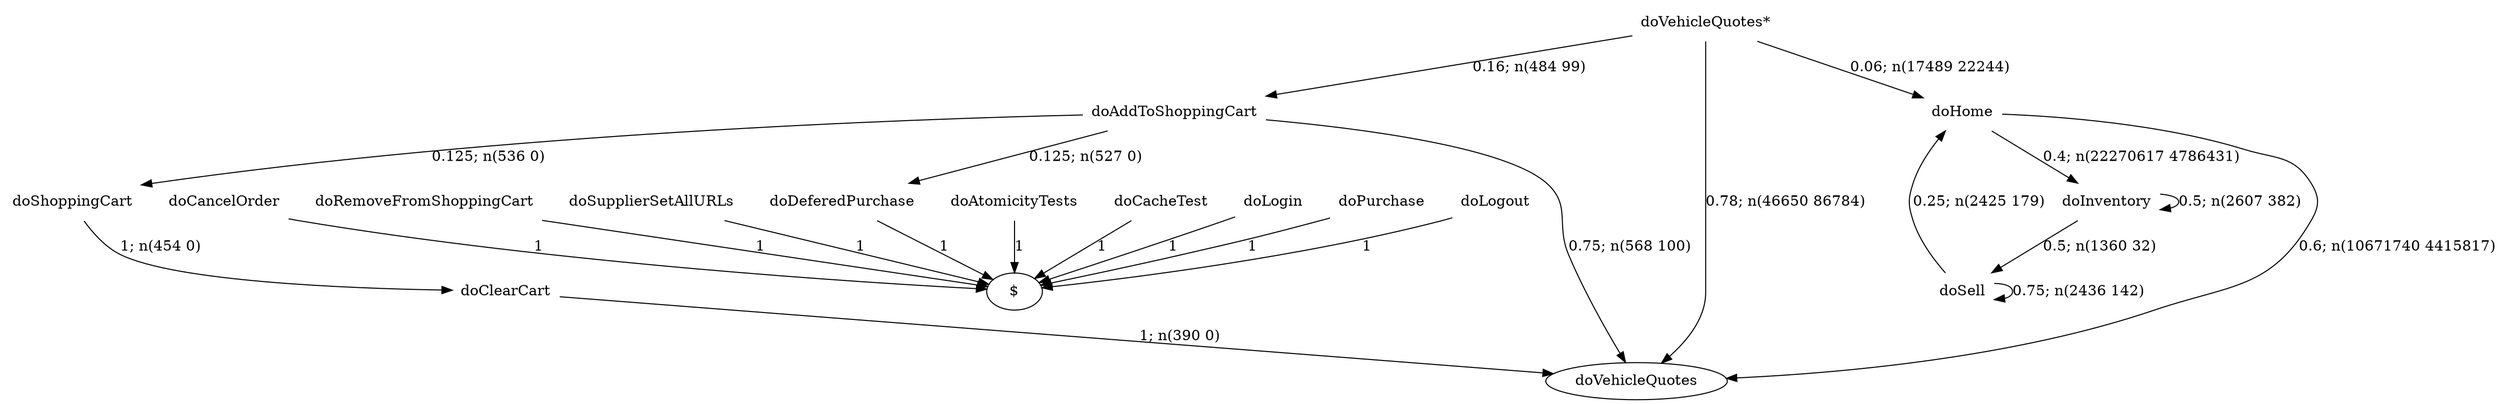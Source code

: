 digraph G {"doVehicleQuotes*" [label="doVehicleQuotes*",shape=none];"doSupplierSetAllURLs" [label="doSupplierSetAllURLs",shape=none];"doAtomicityTests" [label="doAtomicityTests",shape=none];"doCacheTest" [label="doCacheTest",shape=none];"doLogin" [label="doLogin",shape=none];"doAddToShoppingCart" [label="doAddToShoppingCart",shape=none];"doDeferedPurchase" [label="doDeferedPurchase",shape=none];"doHome" [label="doHome",shape=none];"doShoppingCart" [label="doShoppingCart",shape=none];"doClearCart" [label="doClearCart",shape=none];"doPurchase" [label="doPurchase",shape=none];"doInventory" [label="doInventory",shape=none];"doSell" [label="doSell",shape=none];"doLogout" [label="doLogout",shape=none];"doCancelOrder" [label="doCancelOrder",shape=none];"doRemoveFromShoppingCart" [label="doRemoveFromShoppingCart",shape=none];"doVehicleQuotes*"->"doVehicleQuotes" [style=solid,label="0.78; n(46650 86784)"];"doVehicleQuotes*"->"doAddToShoppingCart" [style=solid,label="0.16; n(484 99)"];"doVehicleQuotes*"->"doHome" [style=solid,label="0.06; n(17489 22244)"];"doSupplierSetAllURLs"->"$" [style=solid,label="1"];"doAtomicityTests"->"$" [style=solid,label="1"];"doCacheTest"->"$" [style=solid,label="1"];"doLogin"->"$" [style=solid,label="1"];"doAddToShoppingCart"->"doVehicleQuotes" [style=solid,label="0.75; n(568 100)"];"doAddToShoppingCart"->"doDeferedPurchase" [style=solid,label="0.125; n(527 0)"];"doAddToShoppingCart"->"doShoppingCart" [style=solid,label="0.125; n(536 0)"];"doDeferedPurchase"->"$" [style=solid,label="1"];"doHome"->"doVehicleQuotes" [style=solid,label="0.6; n(10671740 4415817)"];"doHome"->"doInventory" [style=solid,label="0.4; n(22270617 4786431)"];"doShoppingCart"->"doClearCart" [style=solid,label="1; n(454 0)"];"doClearCart"->"doVehicleQuotes" [style=solid,label="1; n(390 0)"];"doPurchase"->"$" [style=solid,label="1"];"doInventory"->"doInventory" [style=solid,label="0.5; n(2607 382)"];"doInventory"->"doSell" [style=solid,label="0.5; n(1360 32)"];"doSell"->"doHome" [style=solid,label="0.25; n(2425 179)"];"doSell"->"doSell" [style=solid,label="0.75; n(2436 142)"];"doLogout"->"$" [style=solid,label="1"];"doCancelOrder"->"$" [style=solid,label="1"];"doRemoveFromShoppingCart"->"$" [style=solid,label="1"];}